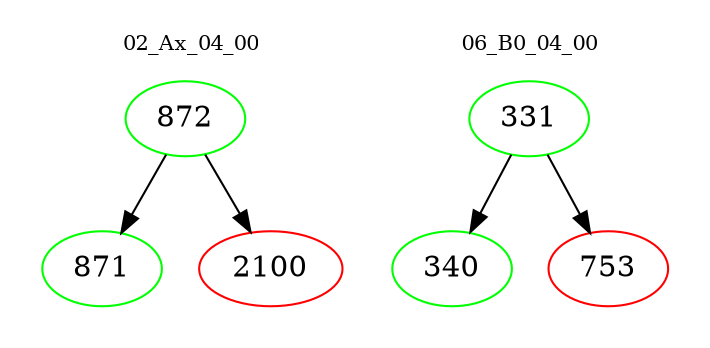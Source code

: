 digraph{
subgraph cluster_0 {
color = white
label = "02_Ax_04_00";
fontsize=10;
T0_872 [label="872", color="green"]
T0_872 -> T0_871 [color="black"]
T0_871 [label="871", color="green"]
T0_872 -> T0_2100 [color="black"]
T0_2100 [label="2100", color="red"]
}
subgraph cluster_1 {
color = white
label = "06_B0_04_00";
fontsize=10;
T1_331 [label="331", color="green"]
T1_331 -> T1_340 [color="black"]
T1_340 [label="340", color="green"]
T1_331 -> T1_753 [color="black"]
T1_753 [label="753", color="red"]
}
}
